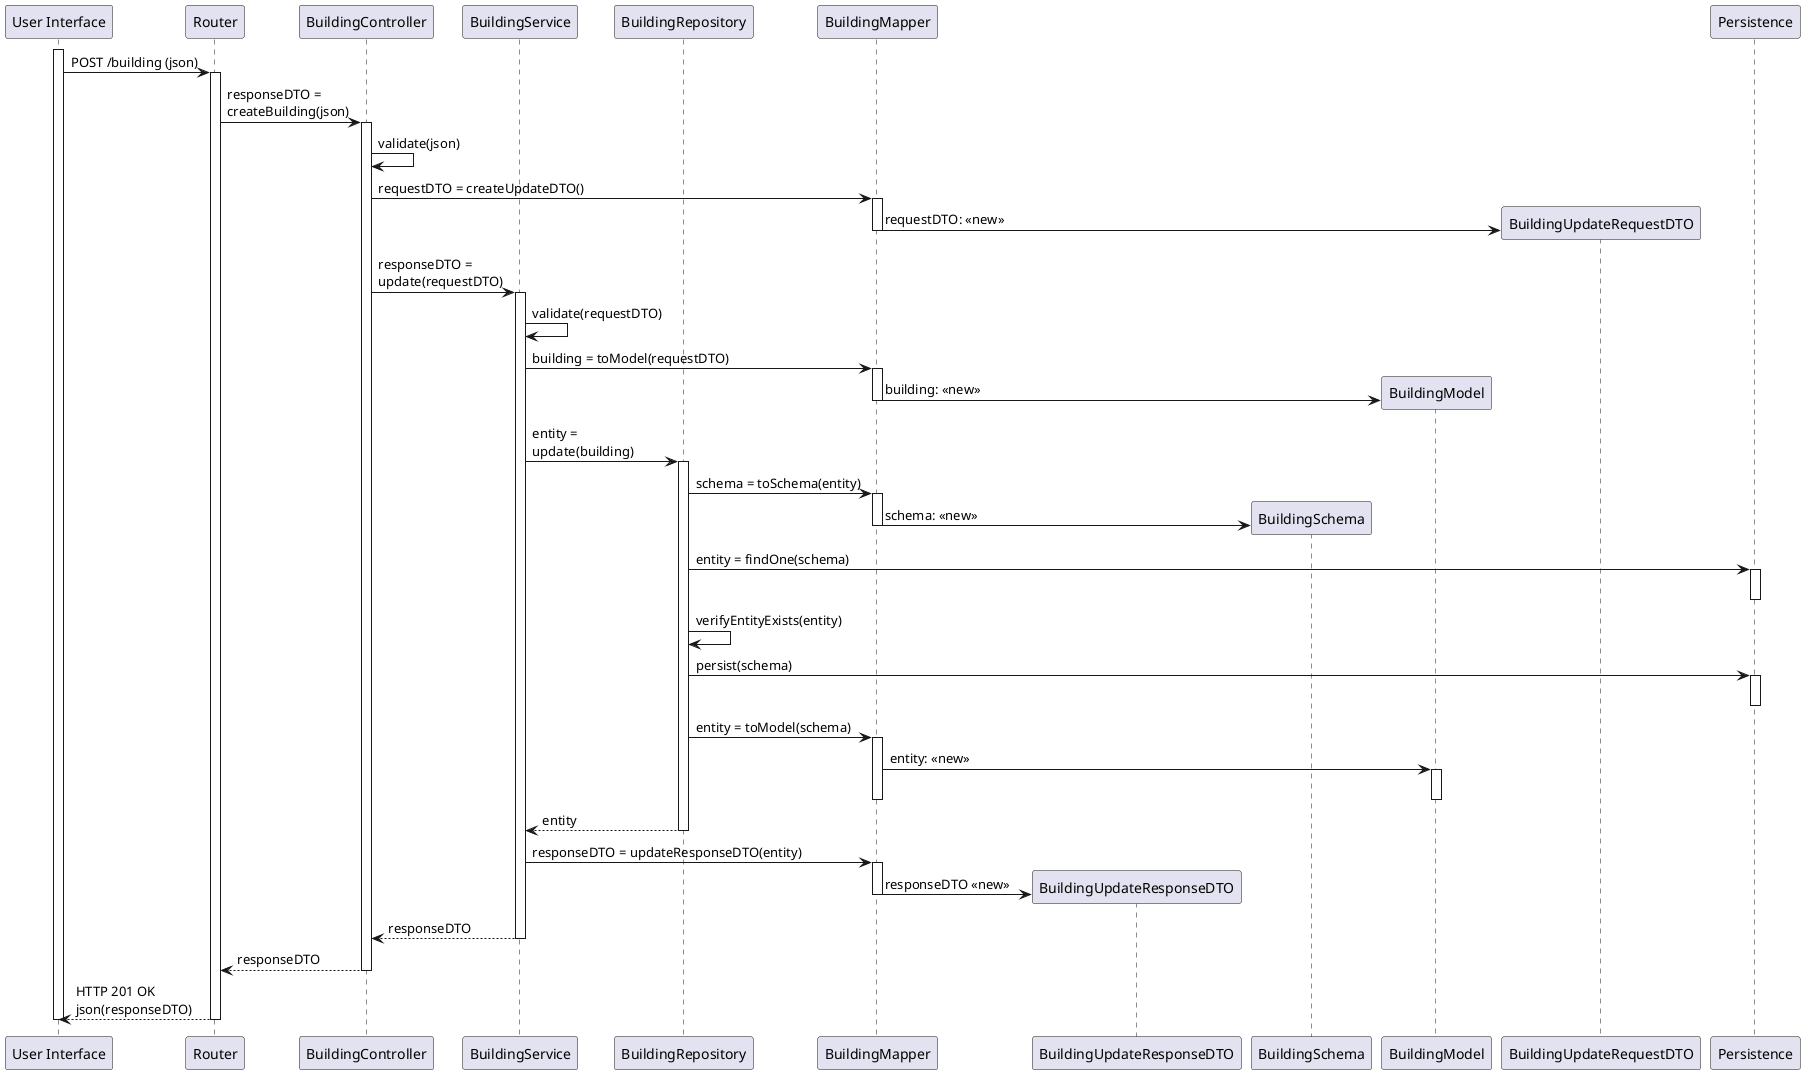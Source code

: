 @startuml
participant "User Interface" as UI
participant "Router" as Router
participant "BuildingController" as Controller
participant "BuildingService" as Service

participant "BuildingRepository" as Repository
participant "BuildingMapper" as Mapper
participant "BuildingUpdateResponseDTO" as UpdateResponseDTO
participant "BuildingSchema" as Schema
participant "BuildingModel" as Model
participant "BuildingUpdateRequestDTO" as UpdateRequestDTO
participant "Persistence" as Persistence

activate UI
UI -> Router: POST /building (json)

activate Router
Router -> Controller: responseDTO =\ncreateBuilding(json)

activate Controller
Controller -> Controller: validate(json)
Controller -> Mapper: requestDTO = createUpdateDTO()
create UpdateRequestDTO

activate Mapper
Mapper -> UpdateRequestDTO: requestDTO: <<new>>
deactivate Mapper
Controller -> Service: responseDTO =\nupdate(requestDTO)

activate Service
Service -> Service: validate(requestDTO)
Service -> Mapper: building = toModel(requestDTO)

activate Mapper
create Model
Mapper -> Model: building: <<new>>
deactivate Mapper
Service -> Repository: entity =\nupdate(building)

activate Repository
Repository -> Mapper: schema = toSchema(entity)

activate Mapper
create Schema
Mapper -> Schema: schema: <<new>>
deactivate Mapper
Repository -> Persistence: entity = findOne(schema)

activate Persistence
deactivate Persistence
Repository -> Repository: verifyEntityExists(entity)
Repository -> Persistence: persist(schema)

activate Persistence
deactivate Persistence
Repository -> Mapper: entity = toModel(schema)

activate Mapper
Mapper -> Model: entity: <<new>>

activate Model
deactivate Model
deactivate Mapper
Repository --> Service: entity
deactivate Repository
Service -> Mapper: responseDTO = updateResponseDTO(entity)

activate Mapper
create UpdateResponseDTO
Mapper -> UpdateResponseDTO: responseDTO <<new>>
deactivate Mapper
Service --> Controller: responseDTO
deactivate Service
Controller --> Router: responseDTO
deactivate Controller
Router --> UI: HTTP 201 OK\njson(responseDTO)
deactivate Router
deactivate UI

@enduml